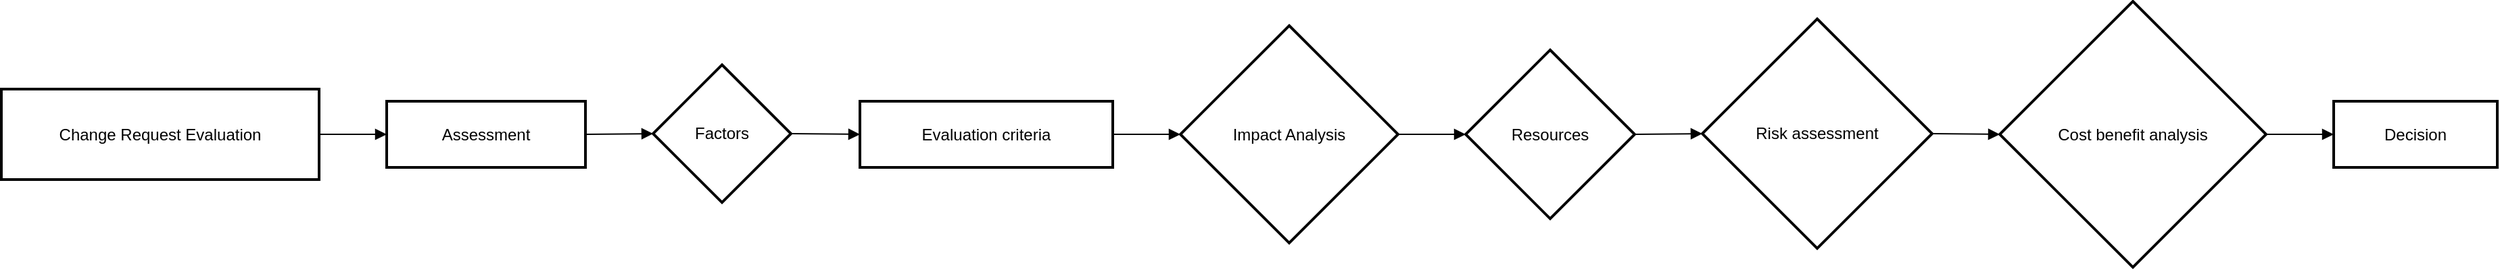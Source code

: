 <mxfile version="24.9.1">
  <diagram name="Page-1" id="VQvLa9qdRSw0XENqnSmi">
    <mxGraphModel dx="1272" dy="780" grid="1" gridSize="10" guides="1" tooltips="1" connect="1" arrows="1" fold="1" page="1" pageScale="1" pageWidth="850" pageHeight="1100" math="0" shadow="0">
      <root>
        <mxCell id="0" />
        <mxCell id="1" parent="0" />
        <mxCell id="2" value="Change Request Evaluation" style="whiteSpace=wrap;strokeWidth=2;" parent="1" vertex="1">
          <mxGeometry x="8" y="73" width="235" height="67" as="geometry" />
        </mxCell>
        <mxCell id="3" value="Assessment" style="whiteSpace=wrap;strokeWidth=2;" parent="1" vertex="1">
          <mxGeometry x="293" y="82" width="147" height="49" as="geometry" />
        </mxCell>
        <mxCell id="4" value="Factors" style="rhombus;strokeWidth=2;whiteSpace=wrap;" parent="1" vertex="1">
          <mxGeometry x="490" y="55" width="102" height="102" as="geometry" />
        </mxCell>
        <mxCell id="5" value="Evaluation criteria" style="whiteSpace=wrap;strokeWidth=2;" parent="1" vertex="1">
          <mxGeometry x="643" y="82" width="187" height="49" as="geometry" />
        </mxCell>
        <mxCell id="6" value="Impact Analysis" style="rhombus;strokeWidth=2;whiteSpace=wrap;" parent="1" vertex="1">
          <mxGeometry x="880" y="26" width="161" height="161" as="geometry" />
        </mxCell>
        <mxCell id="7" value="Resources" style="rhombus;strokeWidth=2;whiteSpace=wrap;" parent="1" vertex="1">
          <mxGeometry x="1091" y="44" width="125" height="125" as="geometry" />
        </mxCell>
        <mxCell id="8" value="Risk assessment" style="rhombus;strokeWidth=2;whiteSpace=wrap;" parent="1" vertex="1">
          <mxGeometry x="1266" y="21" width="170" height="170" as="geometry" />
        </mxCell>
        <mxCell id="9" value="Cost benefit analysis" style="rhombus;strokeWidth=2;whiteSpace=wrap;" parent="1" vertex="1">
          <mxGeometry x="1486" y="8" width="197" height="197" as="geometry" />
        </mxCell>
        <mxCell id="10" value="Decision" style="whiteSpace=wrap;strokeWidth=2;" parent="1" vertex="1">
          <mxGeometry x="1733" y="82" width="121" height="49" as="geometry" />
        </mxCell>
        <mxCell id="11" value="" style="curved=1;startArrow=none;endArrow=block;exitX=1;exitY=0.5;entryX=0;entryY=0.5;" parent="1" source="2" target="3" edge="1">
          <mxGeometry relative="1" as="geometry">
            <Array as="points" />
          </mxGeometry>
        </mxCell>
        <mxCell id="12" value="" style="curved=1;startArrow=none;endArrow=block;exitX=1;exitY=0.5;entryX=0;entryY=0.5;" parent="1" source="3" target="4" edge="1">
          <mxGeometry relative="1" as="geometry">
            <Array as="points" />
          </mxGeometry>
        </mxCell>
        <mxCell id="13" value="" style="curved=1;startArrow=none;endArrow=block;exitX=1.01;exitY=0.5;entryX=0;entryY=0.5;" parent="1" source="4" target="5" edge="1">
          <mxGeometry relative="1" as="geometry">
            <Array as="points" />
          </mxGeometry>
        </mxCell>
        <mxCell id="14" value="" style="curved=1;startArrow=none;endArrow=block;exitX=1;exitY=0.5;entryX=0;entryY=0.5;" parent="1" source="5" target="6" edge="1">
          <mxGeometry relative="1" as="geometry">
            <Array as="points" />
          </mxGeometry>
        </mxCell>
        <mxCell id="15" value="" style="curved=1;startArrow=none;endArrow=block;exitX=1;exitY=0.5;entryX=0;entryY=0.5;" parent="1" source="6" target="7" edge="1">
          <mxGeometry relative="1" as="geometry">
            <Array as="points" />
          </mxGeometry>
        </mxCell>
        <mxCell id="16" value="" style="curved=1;startArrow=none;endArrow=block;exitX=1;exitY=0.5;entryX=0;entryY=0.5;" parent="1" source="7" target="8" edge="1">
          <mxGeometry relative="1" as="geometry">
            <Array as="points" />
          </mxGeometry>
        </mxCell>
        <mxCell id="17" value="" style="curved=1;startArrow=none;endArrow=block;exitX=1;exitY=0.5;entryX=0;entryY=0.5;" parent="1" source="8" target="9" edge="1">
          <mxGeometry relative="1" as="geometry">
            <Array as="points" />
          </mxGeometry>
        </mxCell>
        <mxCell id="18" value="" style="curved=1;startArrow=none;endArrow=block;exitX=1;exitY=0.5;entryX=0;entryY=0.5;" parent="1" source="9" target="10" edge="1">
          <mxGeometry relative="1" as="geometry">
            <Array as="points" />
          </mxGeometry>
        </mxCell>
      </root>
    </mxGraphModel>
  </diagram>
</mxfile>
